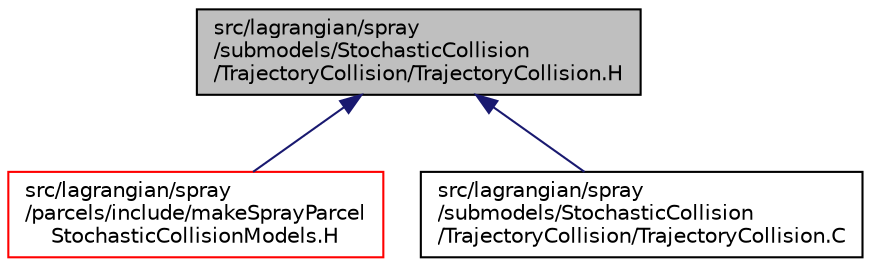 digraph "src/lagrangian/spray/submodels/StochasticCollision/TrajectoryCollision/TrajectoryCollision.H"
{
  bgcolor="transparent";
  edge [fontname="Helvetica",fontsize="10",labelfontname="Helvetica",labelfontsize="10"];
  node [fontname="Helvetica",fontsize="10",shape=record];
  Node1 [label="src/lagrangian/spray\l/submodels/StochasticCollision\l/TrajectoryCollision/TrajectoryCollision.H",height=0.2,width=0.4,color="black", fillcolor="grey75", style="filled", fontcolor="black"];
  Node1 -> Node2 [dir="back",color="midnightblue",fontsize="10",style="solid",fontname="Helvetica"];
  Node2 [label="src/lagrangian/spray\l/parcels/include/makeSprayParcel\lStochasticCollisionModels.H",height=0.2,width=0.4,color="red",URL="$a07275.html"];
  Node1 -> Node3 [dir="back",color="midnightblue",fontsize="10",style="solid",fontname="Helvetica"];
  Node3 [label="src/lagrangian/spray\l/submodels/StochasticCollision\l/TrajectoryCollision/TrajectoryCollision.C",height=0.2,width=0.4,color="black",URL="$a07312.html"];
}
